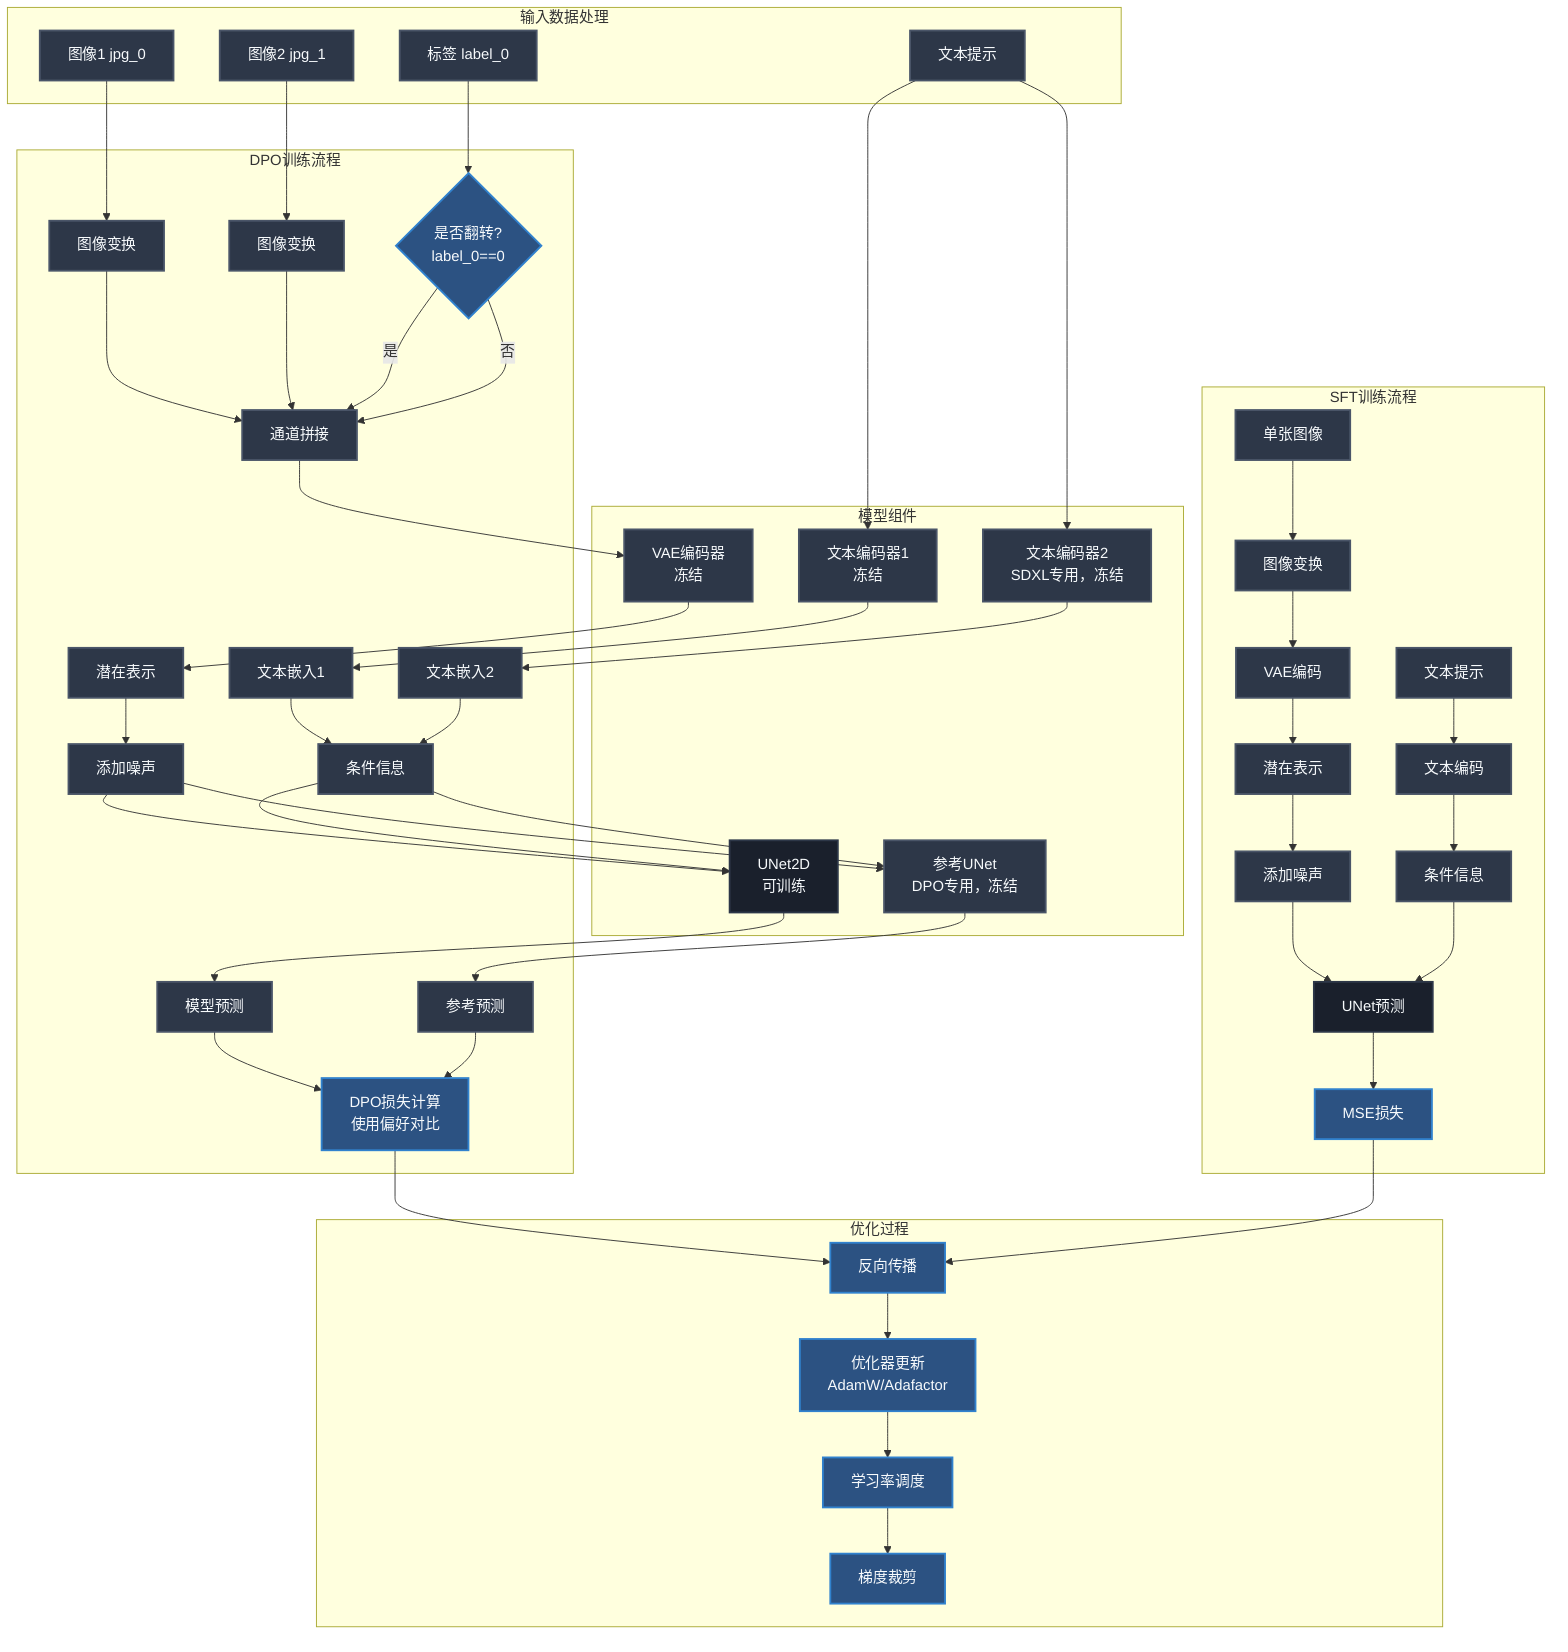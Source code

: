 graph TB
    subgraph "模型组件"
        VAE[VAE编码器<br/>冻结]
        TE1[文本编码器1<br/>冻结]
        TE2[文本编码器2<br/>SDXL专用，冻结]
        UNET[UNet2D<br/>可训练]
        REF[参考UNet<br/>DPO专用，冻结]
    end
    
    subgraph "输入数据处理"
        IMG1[图像1 jpg_0]
        IMG2[图像2 jpg_1] 
        PROMPT[文本提示]
        LABEL[标签 label_0]
    end
    
    subgraph "DPO训练流程"
        IMG1 --> TRANSFORM1[图像变换]
        IMG2 --> TRANSFORM2[图像变换]
        TRANSFORM1 --> CONCAT[通道拼接]
        TRANSFORM2 --> CONCAT
        LABEL --> FLIP{是否翻转?<br/>label_0==0}
        FLIP -->|是| CONCAT
        FLIP -->|否| CONCAT
        
        CONCAT --> VAE
        VAE --> LATENT[潜在表示]
        LATENT --> NOISE[添加噪声]
        
        PROMPT --> TE1
        PROMPT --> TE2
        TE1 --> EMB1[文本嵌入1]
        TE2 --> EMB2[文本嵌入2]
        EMB1 --> COND[条件信息]
        EMB2 --> COND
        
        NOISE --> UNET
        COND --> UNET
        UNET --> PRED1[模型预测]
        
        NOISE --> REF
        COND --> REF
        REF --> PRED2[参考预测]
        
        PRED1 --> LOSS[DPO损失计算<br/>使用偏好对比]
        PRED2 --> LOSS
    end
    
    subgraph "SFT训练流程"
        IMG_SFT[单张图像] --> TRANSFORM_SFT[图像变换]
        TRANSFORM_SFT --> VAE_SFT[VAE编码]
        VAE_SFT --> LATENT_SFT[潜在表示]
        LATENT_SFT --> NOISE_SFT[添加噪声]
        
        PROMPT_SFT[文本提示] --> TE_SFT[文本编码]
        TE_SFT --> COND_SFT[条件信息]
        
        NOISE_SFT --> UNET_SFT[UNet预测]
        COND_SFT --> UNET_SFT
        UNET_SFT --> MSE[MSE损失]
    end
    
    subgraph "优化过程"
        LOSS --> BACKWARD[反向传播]
        MSE --> BACKWARD
        BACKWARD --> OPTIMIZER[优化器更新<br/>AdamW/Adafactor]
        OPTIMIZER --> SCHEDULER[学习率调度]
        SCHEDULER --> CLIP[梯度裁剪]
    end
    
    %% 深色主题样式
    style VAE fill:#2d3748,stroke:#4a5568,stroke-width:2px,color:#f7fafc
    style TE1 fill:#2d3748,stroke:#4a5568,stroke-width:2px,color:#f7fafc
    style TE2 fill:#2d3748,stroke:#4a5568,stroke-width:2px,color:#f7fafc
    style REF fill:#2d3748,stroke:#4a5568,stroke-width:2px,color:#f7fafc
    style UNET fill:#1a202c,stroke:#2d3748,stroke-width:2px,color:#f7fafc
    style LOSS fill:#2c5282,stroke:#3182ce,stroke-width:2px,color:#f7fafc
    style MSE fill:#2c5282,stroke:#3182ce,stroke-width:2px,color:#f7fafc
    
    %% 输入数据处理块
    style IMG1 fill:#2d3748,stroke:#4a5568,stroke-width:2px,color:#f7fafc
    style IMG2 fill:#2d3748,stroke:#4a5568,stroke-width:2px,color:#f7fafc
    style PROMPT fill:#2d3748,stroke:#4a5568,stroke-width:2px,color:#f7fafc
    style LABEL fill:#2d3748,stroke:#4a5568,stroke-width:2px,color:#f7fafc
    
    %% DPO训练流程块
    style TRANSFORM1 fill:#2d3748,stroke:#4a5568,stroke-width:2px,color:#f7fafc
    style TRANSFORM2 fill:#2d3748,stroke:#4a5568,stroke-width:2px,color:#f7fafc
    style CONCAT fill:#2d3748,stroke:#4a5568,stroke-width:2px,color:#f7fafc
    style FLIP fill:#2c5282,stroke:#3182ce,stroke-width:2px,color:#f7fafc
    style LATENT fill:#2d3748,stroke:#4a5568,stroke-width:2px,color:#f7fafc
    style NOISE fill:#2d3748,stroke:#4a5568,stroke-width:2px,color:#f7fafc
    style EMB1 fill:#2d3748,stroke:#4a5568,stroke-width:2px,color:#f7fafc
    style EMB2 fill:#2d3748,stroke:#4a5568,stroke-width:2px,color:#f7fafc
    style COND fill:#2d3748,stroke:#4a5568,stroke-width:2px,color:#f7fafc
    style PRED1 fill:#2d3748,stroke:#4a5568,stroke-width:2px,color:#f7fafc
    style PRED2 fill:#2d3748,stroke:#4a5568,stroke-width:2px,color:#f7fafc
    
    %% SFT训练流程块
    style IMG_SFT fill:#2d3748,stroke:#4a5568,stroke-width:2px,color:#f7fafc
    style TRANSFORM_SFT fill:#2d3748,stroke:#4a5568,stroke-width:2px,color:#f7fafc
    style VAE_SFT fill:#2d3748,stroke:#4a5568,stroke-width:2px,color:#f7fafc
    style LATENT_SFT fill:#2d3748,stroke:#4a5568,stroke-width:2px,color:#f7fafc
    style NOISE_SFT fill:#2d3748,stroke:#4a5568,stroke-width:2px,color:#f7fafc
    style PROMPT_SFT fill:#2d3748,stroke:#4a5568,stroke-width:2px,color:#f7fafc
    style TE_SFT fill:#2d3748,stroke:#4a5568,stroke-width:2px,color:#f7fafc
    style COND_SFT fill:#2d3748,stroke:#4a5568,stroke-width:2px,color:#f7fafc
    style UNET_SFT fill:#1a202c,stroke:#2d3748,stroke-width:2px,color:#f7fafc
    
    %% 优化过程块
    style BACKWARD fill:#2c5282,stroke:#3182ce,stroke-width:2px,color:#f7fafc
    style OPTIMIZER fill:#2c5282,stroke:#3182ce,stroke-width:2px,color:#f7fafc
    style SCHEDULER fill:#2c5282,stroke:#3182ce,stroke-width:2px,color:#f7fafc
    style CLIP fill:#2c5282,stroke:#3182ce,stroke-width:2px,color:#f7fafc